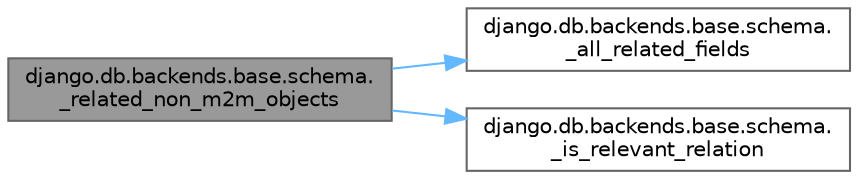 digraph "django.db.backends.base.schema._related_non_m2m_objects"
{
 // LATEX_PDF_SIZE
  bgcolor="transparent";
  edge [fontname=Helvetica,fontsize=10,labelfontname=Helvetica,labelfontsize=10];
  node [fontname=Helvetica,fontsize=10,shape=box,height=0.2,width=0.4];
  rankdir="LR";
  Node1 [id="Node000001",label="django.db.backends.base.schema.\l_related_non_m2m_objects",height=0.2,width=0.4,color="gray40", fillcolor="grey60", style="filled", fontcolor="black",tooltip=" "];
  Node1 -> Node2 [id="edge1_Node000001_Node000002",color="steelblue1",style="solid",tooltip=" "];
  Node2 [id="Node000002",label="django.db.backends.base.schema.\l_all_related_fields",height=0.2,width=0.4,color="grey40", fillcolor="white", style="filled",URL="$namespacedjango_1_1db_1_1backends_1_1base_1_1schema.html#a88b684011c8441ef62291bfa11590eab",tooltip=" "];
  Node1 -> Node3 [id="edge2_Node000001_Node000003",color="steelblue1",style="solid",tooltip=" "];
  Node3 [id="Node000003",label="django.db.backends.base.schema.\l_is_relevant_relation",height=0.2,width=0.4,color="grey40", fillcolor="white", style="filled",URL="$namespacedjango_1_1db_1_1backends_1_1base_1_1schema.html#ab3b1a1c18c8b0854b2b13a8c9c54d256",tooltip=" "];
}
